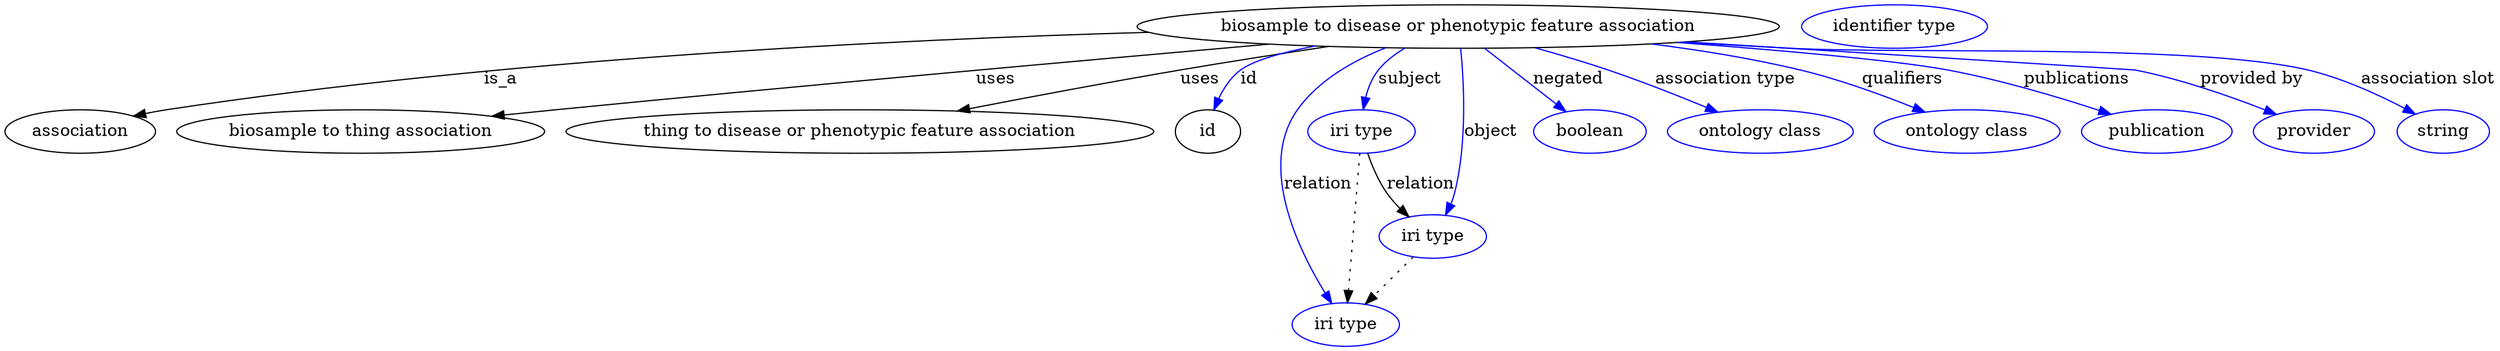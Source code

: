 digraph {
	graph [bb="0,0,1675.7,281"];
	node [label="\N"];
	"biosample to disease or phenotypic feature association"	 [height=0.5,
		label="biosample to disease or phenotypic feature association",
		pos="972.4,263",
		width=5.6288];
	association	 [height=0.5,
		pos="49.402,177",
		width=1.3723];
	"biosample to disease or phenotypic feature association" -> association	 [label=is_a,
		lp="390.68,220",
		pos="e,85.607,189.36 797.28,253.85 583.82,241.89 235.83,219.55 108.4,195 104.2,194.19 99.877,193.2 95.567,192.09"];
	"biosample to thing association"	 [height=0.5,
		pos="234.4,177",
		width=3.2623];
	"biosample to disease or phenotypic feature association" -> "biosample to thing association"	 [label=uses,
		lp="641.46,220",
		pos="e,319.75,189.45 839.67,249.39 715.81,236.41 525.92,215.81 361.4,195 351.19,193.71 340.52,192.3 329.9,190.85"];
	"thing to disease or phenotypic feature association"	 [height=0.5,
		pos="554.4,177",
		width=5.1241];
	"biosample to disease or phenotypic feature association" -> "thing to disease or phenotypic feature association"	 [label=uses,
		lp="784.46,220",
		pos="e,623.4,193.72 878.31,247.02 844.78,241.08 806.79,234.06 772.29,227 726,217.53 674.46,205.76 633.14,196.02"];
	id	 [height=0.5,
		pos="783.4,177",
		width=0.75];
	"biosample to disease or phenotypic feature association" -> id	 [color=blue,
		label=id,
		lp="819.85,220",
		pos="e,789.9,194.82 874.15,247.17 848.06,241.56 824.17,234.7 813.51,227 805.43,221.16 799.11,212.42 794.4,203.88",
		style=solid];
	subject	 [color=blue,
		height=0.5,
		label="iri type",
		pos="901.4,177",
		width=0.9834];
	"biosample to disease or phenotypic feature association" -> subject	 [color=blue,
		label=subject,
		lp="939.23,220",
		pos="e,904.69,195.01 938.68,245.23 931.34,240.13 924.16,234.02 918.75,227 913.75,220.52 910.14,212.51 907.54,204.8",
		style=solid];
	relation	 [color=blue,
		height=0.5,
		label="iri type",
		pos="888.4,18",
		width=0.9834];
	"biosample to disease or phenotypic feature association" -> relation	 [color=blue,
		label=relation,
		lp="867.78,134",
		pos="e,878.08,35.318 921.02,245.45 897.57,234.68 871.86,218.38 857.4,195 828.25,147.87 854.48,80.929 873.27,44.359",
		style=solid];
	object	 [color=blue,
		height=0.5,
		label="iri type",
		pos="951.4,91",
		width=0.9834];
	"biosample to disease or phenotypic feature association" -> object	 [color=blue,
		label=object,
		lp="990.51,177",
		pos="e,959.54,108.6 973.29,244.72 974.16,218.38 974.27,168.38 965.4,127 964.78,124.11 963.96,121.15 963.03,118.23",
		style=solid];
	negated	 [color=blue,
		height=0.5,
		label=boolean,
		pos="1062.4,177",
		width=1.0584];
	"biosample to disease or phenotypic feature association" -> negated	 [color=blue,
		label=negated,
		lp="1045.2,220",
		pos="e,1045.5,193.18 991.49,244.76 1005.1,231.75 1023.5,214.14 1038.2,200.13",
		style=solid];
	"association type"	 [color=blue,
		height=0.5,
		label="ontology class",
		pos="1179.4,177",
		width=1.6931];
	"biosample to disease or phenotypic feature association" -> "association type"	 [color=blue,
		label="association type",
		lp="1147.3,220",
		pos="e,1147.6,192.6 1023.1,245.5 1038.7,239.87 1055.8,233.42 1071.4,227 1093.8,217.75 1118.4,206.47 1138.4,196.96",
		style=solid];
	qualifiers	 [color=blue,
		height=0.5,
		label="ontology class",
		pos="1319.4,177",
		width=1.6931];
	"biosample to disease or phenotypic feature association" -> qualifiers	 [color=blue,
		label=qualifiers,
		lp="1264.5,220",
		pos="e,1287.2,192.44 1094.1,248.58 1127.6,243.22 1163.7,236.15 1196.4,227 1224.3,219.2 1254.5,207 1277.9,196.61",
		style=solid];
	publications	 [color=blue,
		height=0.5,
		label=publication,
		pos="1448.4,177",
		width=1.3859];
	"biosample to disease or phenotypic feature association" -> publications	 [color=blue,
		label=publications,
		lp="1380.6,220",
		pos="e,1414.4,190.25 1113.8,250.03 1183.7,243.04 1260.3,234.36 1294.4,227 1332.5,218.78 1374.4,204.82 1404.9,193.74",
		style=solid];
	"provided by"	 [color=blue,
		height=0.5,
		label=provider,
		pos="1556.4,177",
		width=1.1129];
	"biosample to disease or phenotypic feature association" -> "provided by"	 [color=blue,
		label="provided by",
		lp="1499,220",
		pos="e,1528,189.89 1118.1,250.48 1140.3,248.61 1163,246.74 1184.4,245 1288.4,236.59 1316.4,248.84 1418.4,227 1453.2,219.54 1491.2,205.31 \
1518.5,193.94",
		style=solid];
	"association slot"	 [color=blue,
		height=0.5,
		label=string,
		pos="1645.4,177",
		width=0.8403];
	"biosample to disease or phenotypic feature association" -> "association slot"	 [color=blue,
		label="association slot",
		lp="1619.4,220",
		pos="e,1623.8,189.93 1115.2,250.22 1138.3,248.34 1162,246.52 1184.4,245 1262.5,239.69 1460.3,245.66 1536.4,227 1564.2,220.17 1593.6,206.23 \
1614.9,194.8",
		style=solid];
	association_id	 [color=blue,
		height=0.5,
		label="identifier type",
		pos="1252.4,263",
		width=1.652];
	subject -> relation	 [pos="e,889.88,36.027 899.91,158.76 897.66,131.21 893.37,78.735 890.71,46.223",
		style=dotted];
	subject -> object	 [label=relation,
		lp="944.78,134",
		pos="e,936.65,107.52 907.74,158.84 911.48,149.09 916.65,137.04 922.64,127 924.96,123.11 927.67,119.18 930.47,115.41"];
	object -> relation	 [pos="e,902.64,34.499 937.11,74.435 928.89,64.915 918.42,52.785 909.3,42.212",
		style=dotted];
}
